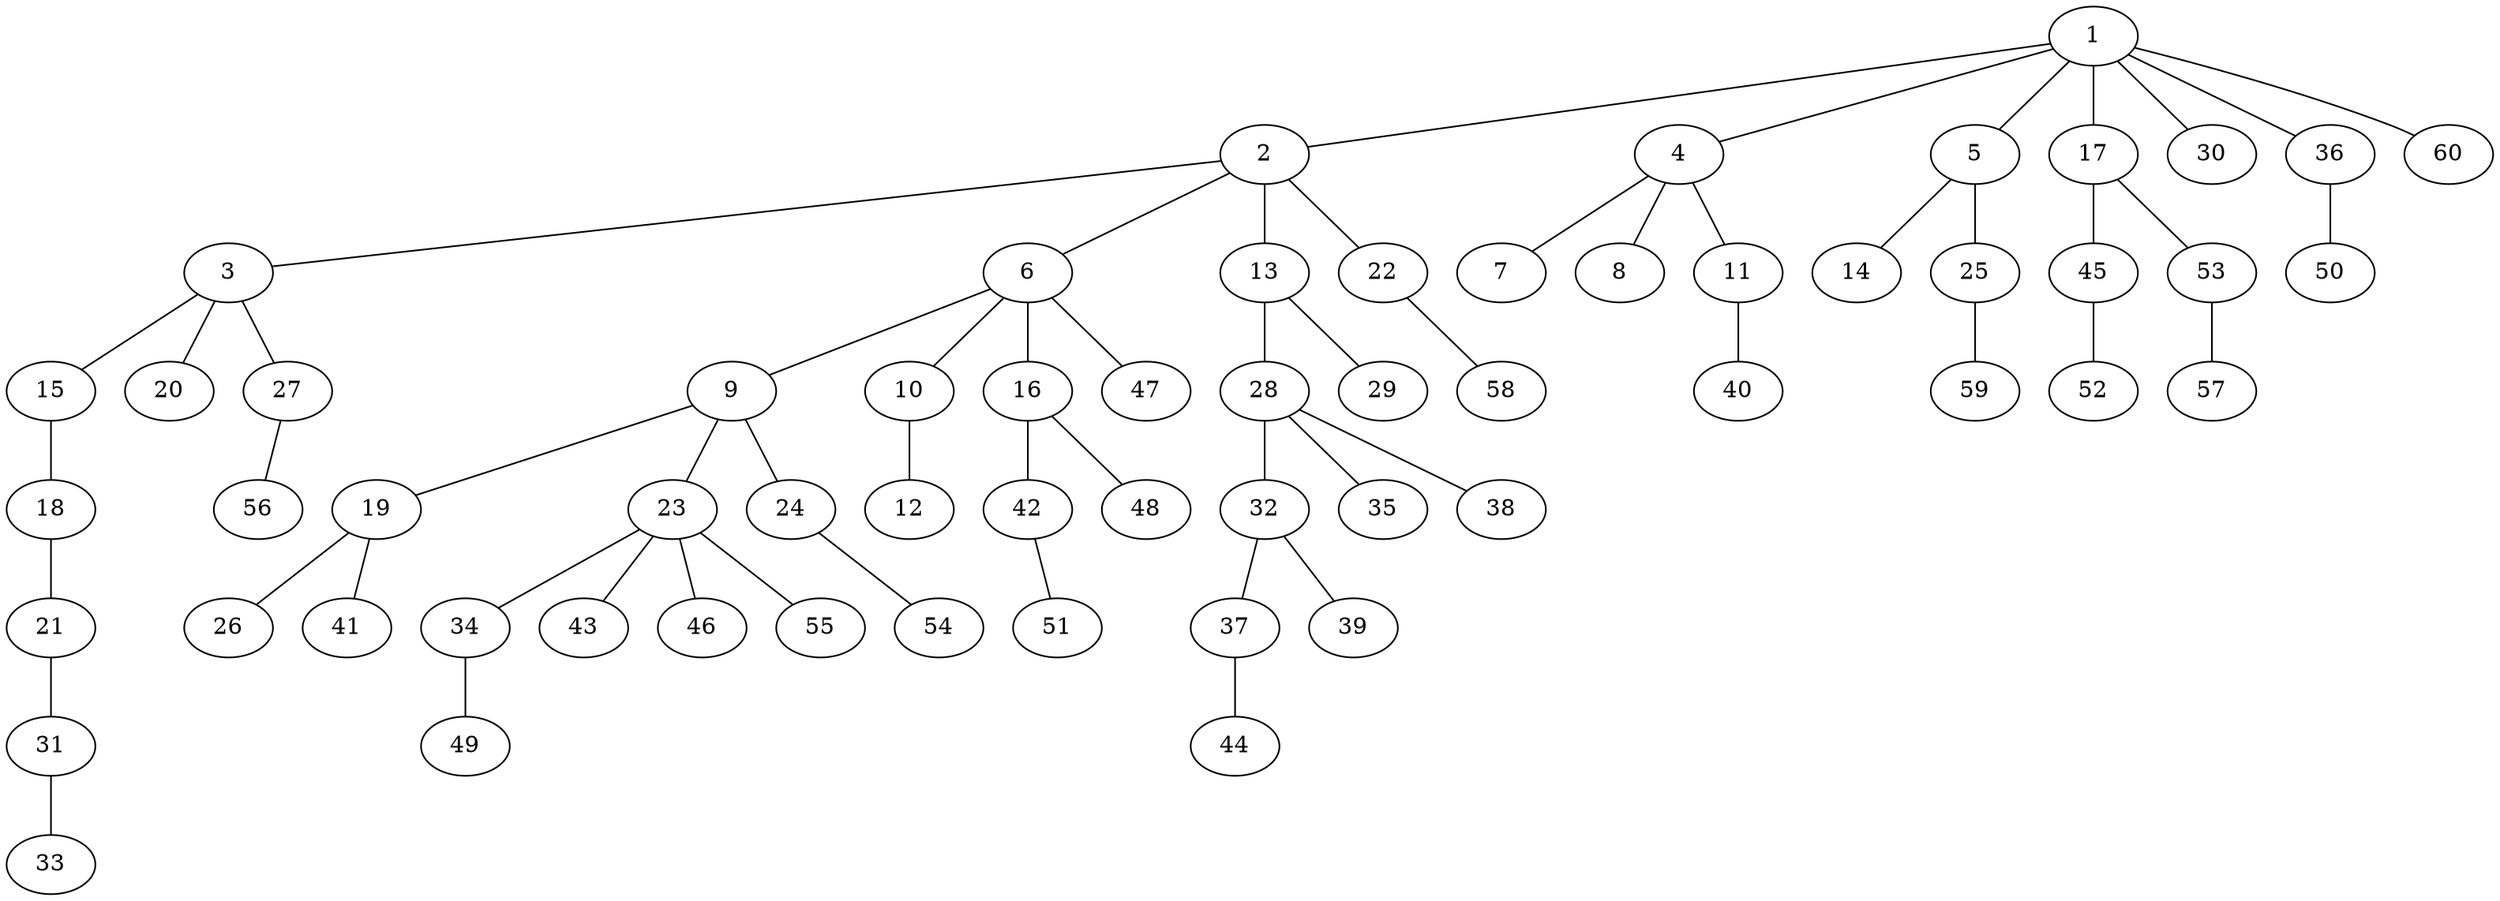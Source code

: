graph graphname {1--2
1--4
1--5
1--17
1--30
1--36
1--60
2--3
2--6
2--13
2--22
3--15
3--20
3--27
4--7
4--8
4--11
5--14
5--25
6--9
6--10
6--16
6--47
9--19
9--23
9--24
10--12
11--40
13--28
13--29
15--18
16--42
16--48
17--45
17--53
18--21
19--26
19--41
21--31
22--58
23--34
23--43
23--46
23--55
24--54
25--59
27--56
28--32
28--35
28--38
31--33
32--37
32--39
34--49
36--50
37--44
42--51
45--52
53--57
}